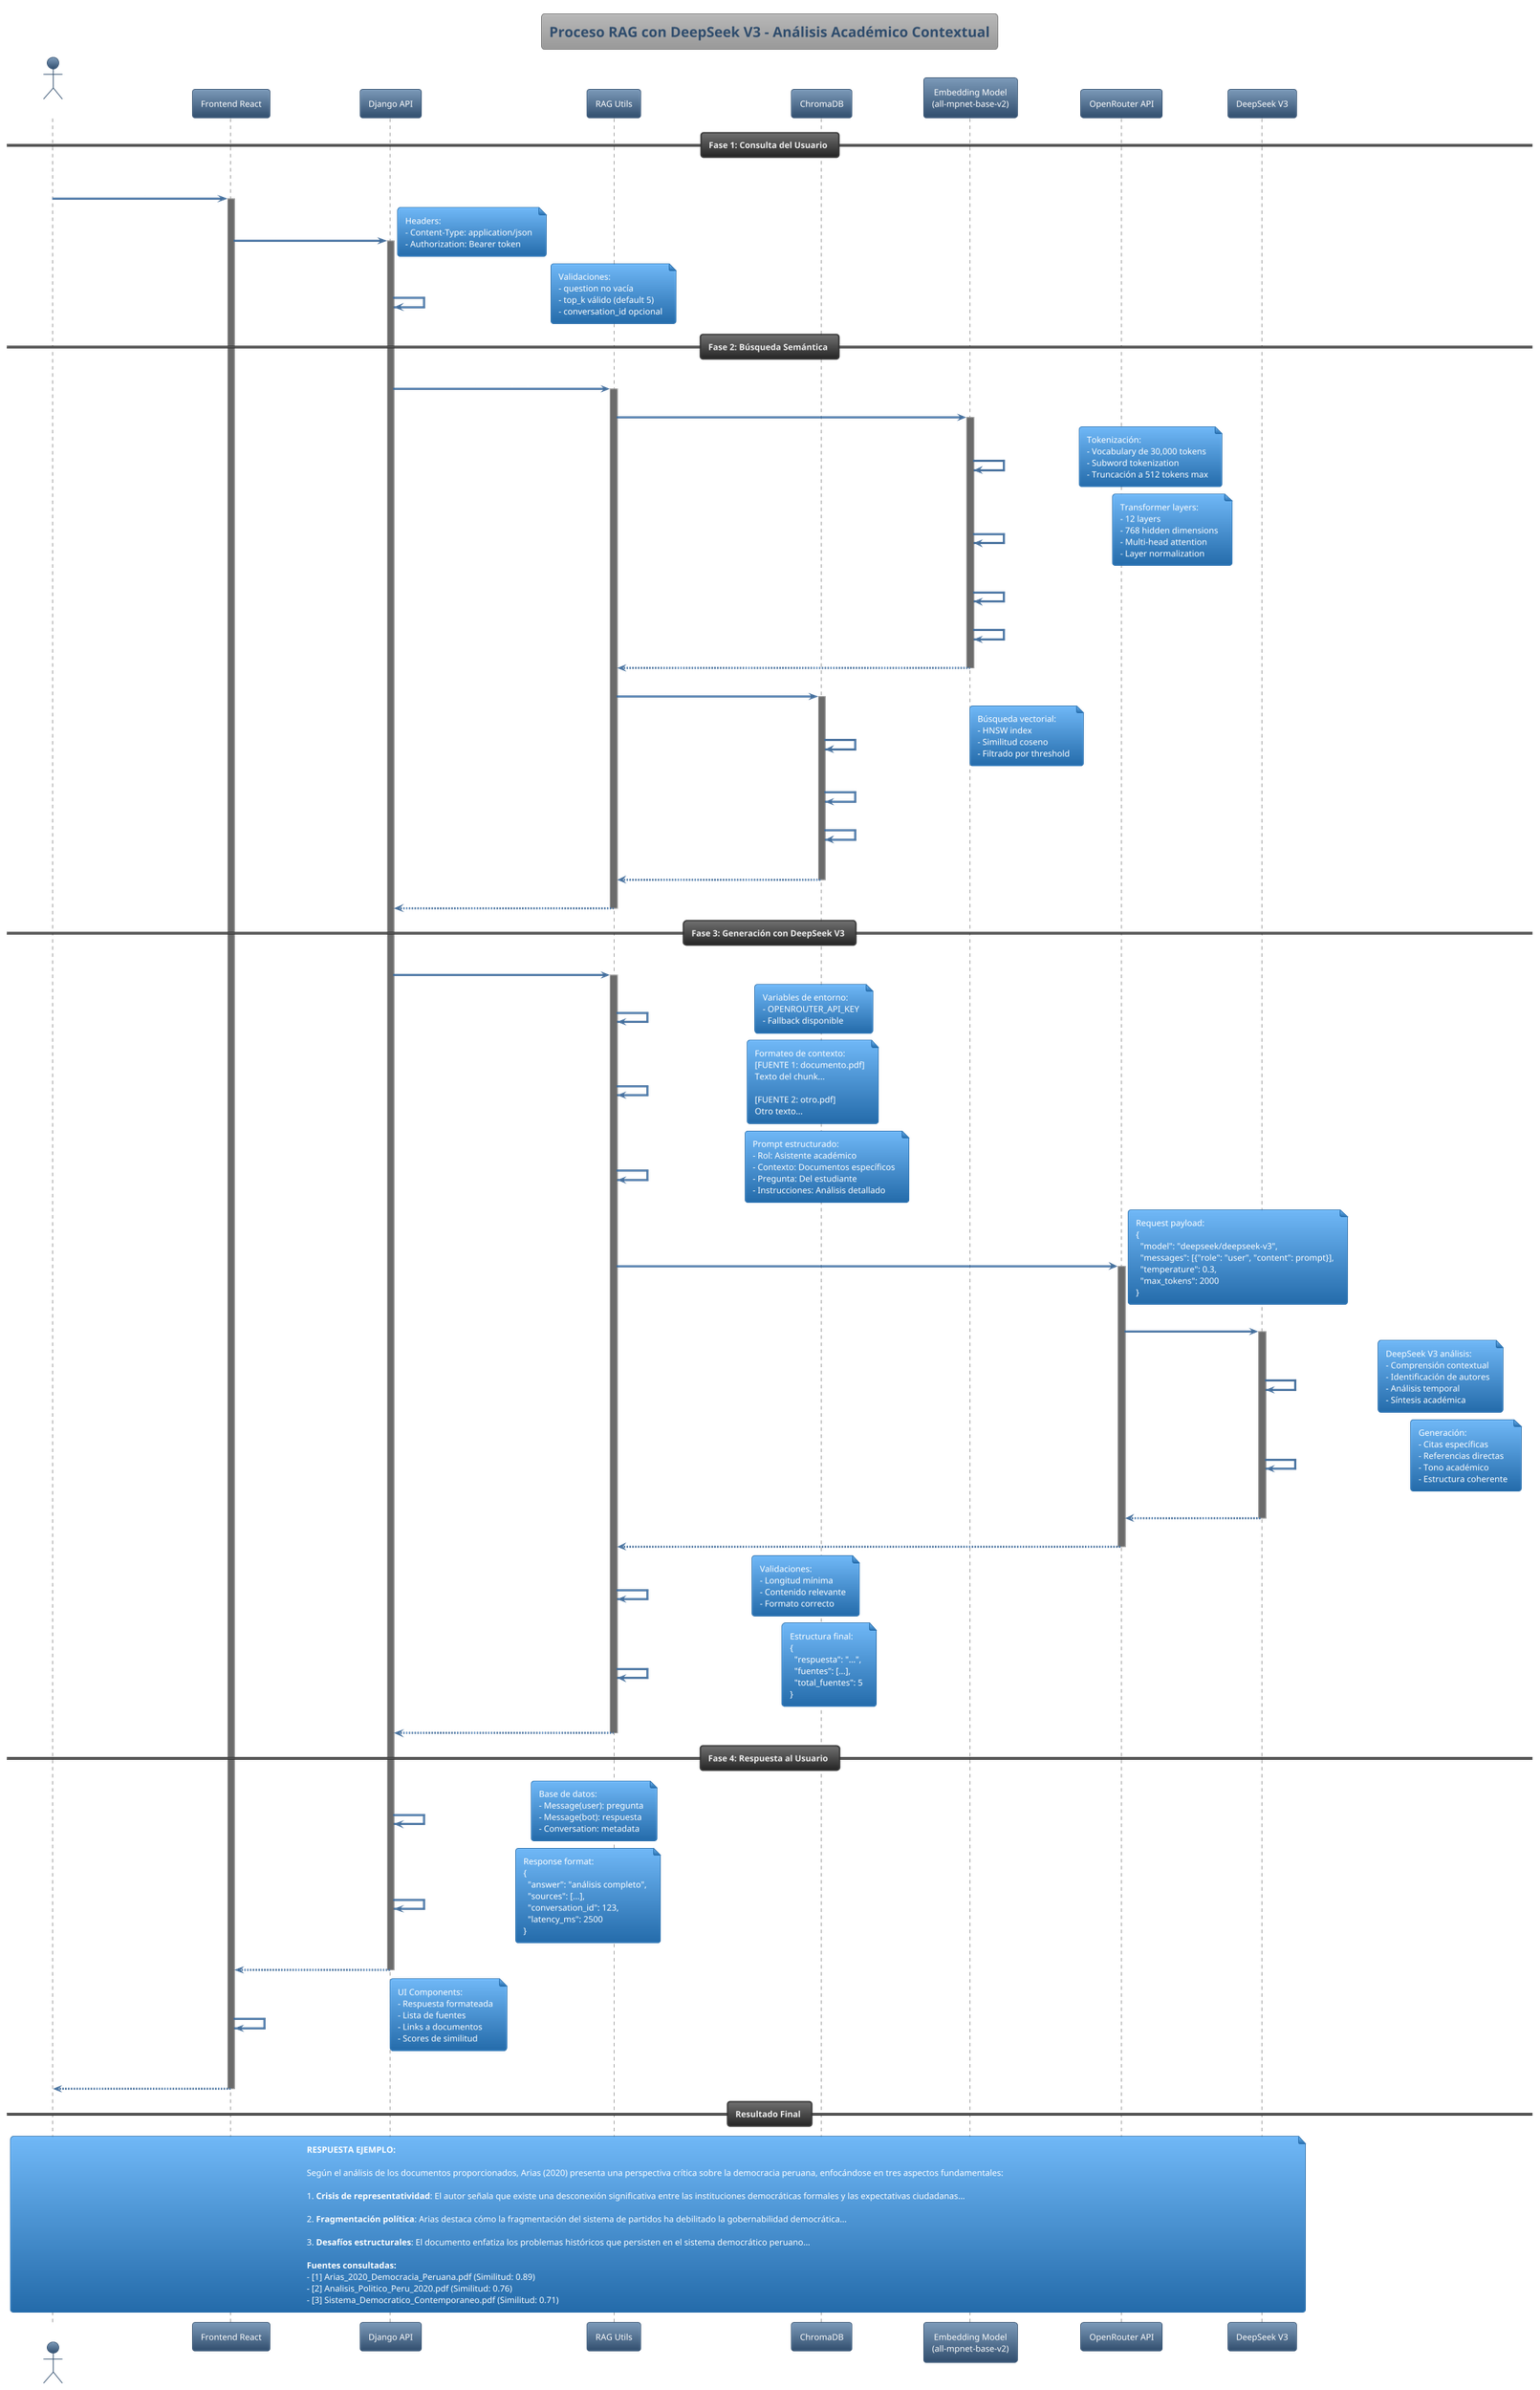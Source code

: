 @startuml Flujo_DeepSeek_RAG
!theme spacelab

title Proceso RAG con DeepSeek V3 - Análisis Académico Contextual

actor "Estudiante" as student
participant "Frontend React" as frontend
participant "Django API" as api
participant "RAG Utils" as rag_utils
participant "ChromaDB" as chromadb
participant "Embedding Model\n(all-mpnet-base-v2)" as embed_model
participant "OpenRouter API" as openrouter
participant "DeepSeek V3" as deepseek

== Fase 1: Consulta del Usuario ==

student -> frontend : "¿Cuál es la perspectiva de Arias (2020)\nsobre la democracia peruana?"
activate frontend

frontend -> api : POST /api/chat/simple
activate api
note right : Headers:\n- Content-Type: application/json\n- Authorization: Bearer token

api -> api : extract_question_from_request()
note right : Validaciones:\n- question no vacía\n- top_k válido (default 5)\n- conversation_id opcional

== Fase 2: Búsqueda Semántica ==

api -> rag_utils : perform_semantic_search(query, top_k=5)
activate rag_utils

rag_utils -> embed_model : encode_query()
activate embed_model

embed_model -> embed_model : tokenize_question()
note right : Tokenización:\n- Vocabulary de 30,000 tokens\n- Subword tokenization\n- Truncación a 512 tokens max

embed_model -> embed_model : transformer_forward_pass()
note right : Transformer layers:\n- 12 layers\n- 768 hidden dimensions\n- Multi-head attention\n- Layer normalization

embed_model -> embed_model : mean_pooling_output()
embed_model -> embed_model : normalize_l2_vector()

embed_model --> rag_utils : query_embedding[768]
deactivate embed_model

rag_utils -> chromadb : similarity_search(query_embedding, top_k=5)
activate chromadb

chromadb -> chromadb : cosine_similarity_calculation()
note right : Búsqueda vectorial:\n- HNSW index\n- Similitud coseno\n- Filtrado por threshold

chromadb -> chromadb : rank_by_similarity_score()
chromadb -> chromadb : retrieve_metadata()

chromadb --> rag_utils : relevant_chunks[]\nwith similarity_scores
deactivate chromadb

rag_utils --> api : search_results[]
deactivate rag_utils

== Fase 3: Generación con DeepSeek V3 ==

api -> rag_utils : generate_rag_response(question, search_results)
activate rag_utils

rag_utils -> rag_utils : check_openrouter_api_key()
note right : Variables de entorno:\n- OPENROUTER_API_KEY\n- Fallback disponible

rag_utils -> rag_utils : prepare_context_chunks()
note right : Formateo de contexto:\n[FUENTE 1: documento.pdf]\nTexto del chunk...\n\n[FUENTE 2: otro.pdf]\nOtro texto...

rag_utils -> rag_utils : build_academic_prompt()
note right : Prompt estructurado:\n- Rol: Asistente académico\n- Contexto: Documentos específicos\n- Pregunta: Del estudiante\n- Instrucciones: Análisis detallado

rag_utils -> openrouter : POST /api/v1/chat/completions
activate openrouter

note right : Request payload:\n{\n  "model": "deepseek/deepseek-v3",\n  "messages": [{"role": "user", "content": prompt}],\n  "temperature": 0.3,\n  "max_tokens": 2000\n}

openrouter -> deepseek : process_academic_analysis()
activate deepseek

deepseek -> deepseek : understand_context()
note right : DeepSeek V3 análisis:\n- Comprensión contextual\n- Identificación de autores\n- Análisis temporal\n- Síntesis académica

deepseek -> deepseek : generate_detailed_response()
note right : Generación:\n- Citas específicas\n- Referencias directas\n- Tono académico\n- Estructura coherente

deepseek --> openrouter : academic_response
deactivate deepseek

openrouter --> rag_utils : API_response_with_content
deactivate openrouter

rag_utils -> rag_utils : validate_response_quality()
note right : Validaciones:\n- Longitud mínima\n- Contenido relevante\n- Formato correcto

rag_utils -> rag_utils : structure_response_with_sources()
note right : Estructura final:\n{\n  "respuesta": "...",\n  "fuentes": [...],\n  "total_fuentes": 5\n}

rag_utils --> api : structured_response
deactivate rag_utils

== Fase 4: Respuesta al Usuario ==

api -> api : save_conversation_history()
note right : Base de datos:\n- Message(user): pregunta\n- Message(bot): respuesta\n- Conversation: metadata

api -> api : format_final_response()
note right : Response format:\n{\n  "answer": "análisis completo",\n  "sources": [...],\n  "conversation_id": 123,\n  "latency_ms": 2500\n}

api --> frontend : JSON response
deactivate api

frontend -> frontend : render_response_with_sources()
note right : UI Components:\n- Respuesta formateada\n- Lista de fuentes\n- Links a documentos\n- Scores de similitud

frontend --> student : Respuesta académica completa\ncon fuentes citadas
deactivate frontend

== Resultado Final ==

note over student, deepseek
**RESPUESTA EJEMPLO:**

Según el análisis de los documentos proporcionados, Arias (2020) presenta una perspectiva crítica sobre la democracia peruana, enfocándose en tres aspectos fundamentales:

1. **Crisis de representatividad**: El autor señala que existe una desconexión significativa entre las instituciones democráticas formales y las expectativas ciudadanas...

2. **Fragmentación política**: Arias destaca cómo la fragmentación del sistema de partidos ha debilitado la gobernabilidad democrática...

3. **Desafíos estructurales**: El documento enfatiza los problemas históricos que persisten en el sistema democrático peruano...

**Fuentes consultadas:**
- [1] Arias_2020_Democracia_Peruana.pdf (Similitud: 0.89)
- [2] Analisis_Politico_Peru_2020.pdf (Similitud: 0.76)
- [3] Sistema_Democratico_Contemporaneo.pdf (Similitud: 0.71)
end note

@enduml